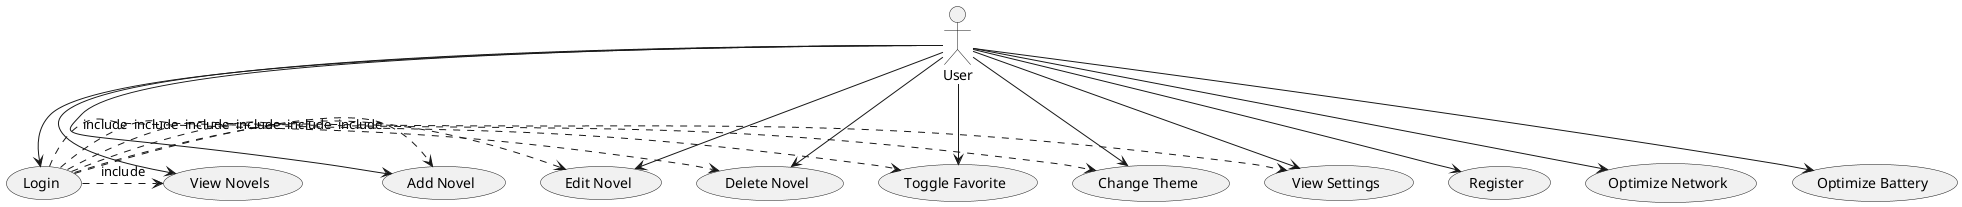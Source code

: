 @startuml
actor User

usecase "Login" as UC1
usecase "Register" as UC2
usecase "View Novels" as UC3
usecase "Add Novel" as UC4
usecase "Edit Novel" as UC5
usecase "Delete Novel" as UC6
usecase "Toggle Favorite" as UC7
usecase "Change Theme" as UC8
usecase "View Settings" as UC9
usecase "Optimize Network" as UC10
usecase "Optimize Battery" as UC11

User --> UC1
User --> UC2
User --> UC3
User --> UC4
User --> UC5
User --> UC6
User --> UC7
User --> UC8
User --> UC9
User --> UC10
User --> UC11


UC1 .> UC3 : include
UC1 .> UC4 : include
UC1 .> UC5 : include
UC1 .> UC6 : include
UC1 .> UC7 : include
UC1 .> UC8 : include
UC1 .> UC9 : include
@enduml